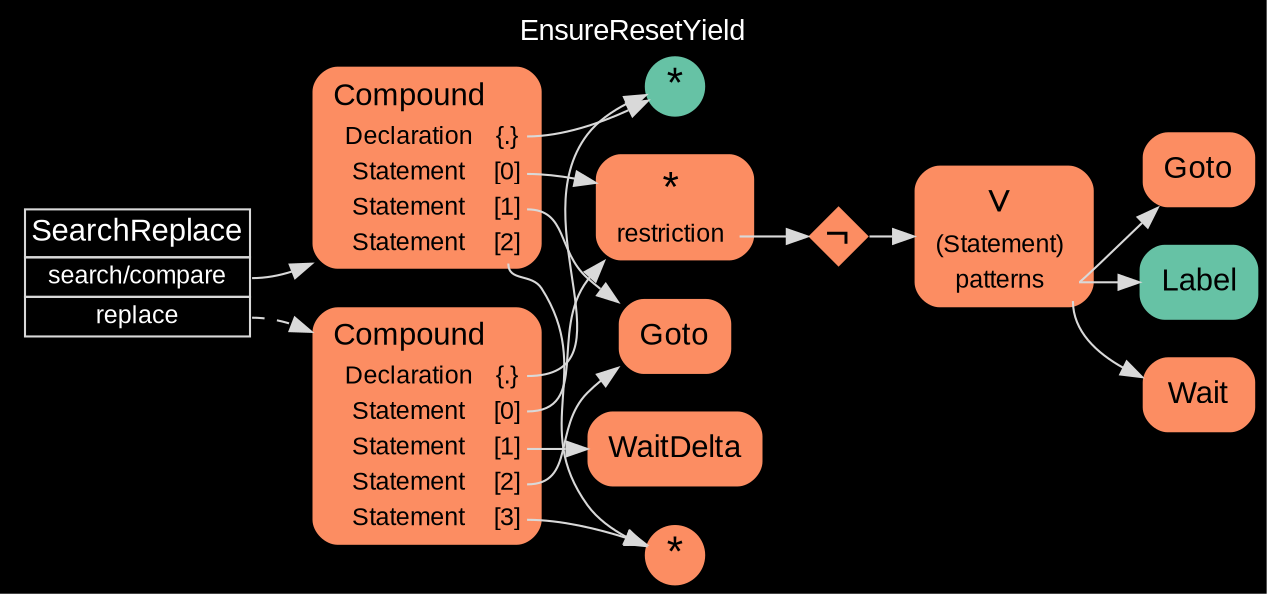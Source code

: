 digraph "EnsureResetYield" {
label = "EnsureResetYield"
labelloc = t
graph [
    rankdir = "LR"
    ranksep = 0.3
    bgcolor = black
    color = grey85
    fontcolor = white
    fontname = "Arial"
];
node [
    fontname = "Arial"
];
edge [
    fontname = "Arial"
];

// -------------------- transformation figure --------------------
// -------- block CR#B-4-55 ----------
"CR#B-4-55" [
    fillcolor = black
    fontsize = "12"
    fontcolor = grey60
    shape = "plaintext"
    label = <<TABLE BORDER="0" CELLBORDER="1" CELLSPACING="0">
     <TR><TD><FONT COLOR="white" POINT-SIZE="15">SearchReplace</FONT></TD></TR>
     <TR><TD PORT="port0"><FONT COLOR="white" POINT-SIZE="12">search/compare</FONT></TD></TR>
     <TR><TD PORT="port1"><FONT COLOR="white" POINT-SIZE="12">replace</FONT></TD></TR>
    </TABLE>>
    style = "filled"
    color = grey85
];

// -------- block #B-2-1090 ----------
"#B-2-1090" [
    fillcolor = "/set28/2"
    fontsize = "12"
    fontcolor = grey60
    shape = "plaintext"
    label = <<TABLE BORDER="0" CELLBORDER="0" CELLSPACING="0">
     <TR><TD><FONT COLOR="black" POINT-SIZE="15">Compound</FONT></TD></TR>
     <TR><TD><FONT COLOR="black" POINT-SIZE="12">Declaration</FONT></TD><TD PORT="port0"><FONT COLOR="black" POINT-SIZE="12">{.}</FONT></TD></TR>
     <TR><TD><FONT COLOR="black" POINT-SIZE="12">Statement</FONT></TD><TD PORT="port1"><FONT COLOR="black" POINT-SIZE="12">[0]</FONT></TD></TR>
     <TR><TD><FONT COLOR="black" POINT-SIZE="12">Statement</FONT></TD><TD PORT="port2"><FONT COLOR="black" POINT-SIZE="12">[1]</FONT></TD></TR>
     <TR><TD><FONT COLOR="black" POINT-SIZE="12">Statement</FONT></TD><TD PORT="port3"><FONT COLOR="black" POINT-SIZE="12">[2]</FONT></TD></TR>
    </TABLE>>
    style = "rounded,filled"
];

// -------- block #B-2-1092 ----------
"#B-2-1092" [
    fillcolor = "/set28/1"
    fontsize = "12"
    fontcolor = grey60
    shape = "circle"
    label = <<FONT COLOR="black" POINT-SIZE="20">*</FONT>>
    style = "filled"
    penwidth = 0.0
    fixedsize = true
    width = 0.4
    height = 0.4
];

// -------- block #B-2-1093 ----------
"#B-2-1093" [
    fillcolor = "/set28/2"
    fontsize = "12"
    fontcolor = grey60
    shape = "plaintext"
    label = <<TABLE BORDER="0" CELLBORDER="0" CELLSPACING="0">
     <TR><TD><FONT COLOR="black" POINT-SIZE="20">*</FONT></TD></TR>
     <TR><TD><FONT COLOR="black" POINT-SIZE="12">restriction</FONT></TD><TD PORT="port0"></TD></TR>
    </TABLE>>
    style = "rounded,filled"
];

// -------- block #B-2-1095 ----------
"#B-2-1095" [
    fillcolor = "/set28/2"
    fontsize = "12"
    fontcolor = grey60
    shape = "diamond"
    label = <<FONT COLOR="black" POINT-SIZE="20">¬</FONT>>
    style = "filled"
    penwidth = 0.0
    fixedsize = true
    width = 0.4
    height = 0.4
];

// -------- block #B-2-1096 ----------
"#B-2-1096" [
    fillcolor = "/set28/2"
    fontsize = "12"
    fontcolor = grey60
    shape = "plaintext"
    label = <<TABLE BORDER="0" CELLBORDER="0" CELLSPACING="0">
     <TR><TD><FONT COLOR="black" POINT-SIZE="20">∨</FONT></TD></TR>
     <TR><TD><FONT COLOR="black" POINT-SIZE="12">(Statement)</FONT></TD><TD PORT="port0"></TD></TR>
     <TR><TD><FONT COLOR="black" POINT-SIZE="12">patterns</FONT></TD><TD PORT="port1"></TD></TR>
    </TABLE>>
    style = "rounded,filled"
];

// -------- block #B-2-1101 ----------
"#B-2-1101" [
    fillcolor = "/set28/2"
    fontsize = "12"
    fontcolor = grey60
    shape = "plaintext"
    label = <<TABLE BORDER="0" CELLBORDER="0" CELLSPACING="0">
     <TR><TD><FONT COLOR="black" POINT-SIZE="15">Goto</FONT></TD></TR>
    </TABLE>>
    style = "rounded,filled"
];

// -------- block #B-2-1100 ----------
"#B-2-1100" [
    fillcolor = "/set28/1"
    fontsize = "12"
    fontcolor = grey60
    shape = "plaintext"
    label = <<TABLE BORDER="0" CELLBORDER="0" CELLSPACING="0">
     <TR><TD><FONT COLOR="black" POINT-SIZE="15">Label</FONT></TD></TR>
    </TABLE>>
    style = "rounded,filled"
];

// -------- block #B-2-1099 ----------
"#B-2-1099" [
    fillcolor = "/set28/2"
    fontsize = "12"
    fontcolor = grey60
    shape = "plaintext"
    label = <<TABLE BORDER="0" CELLBORDER="0" CELLSPACING="0">
     <TR><TD><FONT COLOR="black" POINT-SIZE="15">Wait</FONT></TD></TR>
    </TABLE>>
    style = "rounded,filled"
];

// -------- block #B-2-1097 ----------
"#B-2-1097" [
    fillcolor = "/set28/2"
    fontsize = "12"
    fontcolor = grey60
    shape = "plaintext"
    label = <<TABLE BORDER="0" CELLBORDER="0" CELLSPACING="0">
     <TR><TD><FONT COLOR="black" POINT-SIZE="15">Goto</FONT></TD></TR>
    </TABLE>>
    style = "rounded,filled"
];

// -------- block #B-2-1094 ----------
"#B-2-1094" [
    fillcolor = "/set28/2"
    fontsize = "12"
    fontcolor = grey60
    shape = "circle"
    label = <<FONT COLOR="black" POINT-SIZE="20">*</FONT>>
    style = "filled"
    penwidth = 0.0
    fixedsize = true
    width = 0.4
    height = 0.4
];

// -------- block #B-2-1091 ----------
"#B-2-1091" [
    fillcolor = "/set28/2"
    fontsize = "12"
    fontcolor = grey60
    shape = "plaintext"
    label = <<TABLE BORDER="0" CELLBORDER="0" CELLSPACING="0">
     <TR><TD><FONT COLOR="black" POINT-SIZE="15">Compound</FONT></TD></TR>
     <TR><TD><FONT COLOR="black" POINT-SIZE="12">Declaration</FONT></TD><TD PORT="port0"><FONT COLOR="black" POINT-SIZE="12">{.}</FONT></TD></TR>
     <TR><TD><FONT COLOR="black" POINT-SIZE="12">Statement</FONT></TD><TD PORT="port1"><FONT COLOR="black" POINT-SIZE="12">[0]</FONT></TD></TR>
     <TR><TD><FONT COLOR="black" POINT-SIZE="12">Statement</FONT></TD><TD PORT="port2"><FONT COLOR="black" POINT-SIZE="12">[1]</FONT></TD></TR>
     <TR><TD><FONT COLOR="black" POINT-SIZE="12">Statement</FONT></TD><TD PORT="port3"><FONT COLOR="black" POINT-SIZE="12">[2]</FONT></TD></TR>
     <TR><TD><FONT COLOR="black" POINT-SIZE="12">Statement</FONT></TD><TD PORT="port4"><FONT COLOR="black" POINT-SIZE="12">[3]</FONT></TD></TR>
    </TABLE>>
    style = "rounded,filled"
];

// -------- block #B-2-1098 ----------
"#B-2-1098" [
    fillcolor = "/set28/2"
    fontsize = "12"
    fontcolor = grey60
    shape = "plaintext"
    label = <<TABLE BORDER="0" CELLBORDER="0" CELLSPACING="0">
     <TR><TD><FONT COLOR="black" POINT-SIZE="15">WaitDelta</FONT></TD></TR>
    </TABLE>>
    style = "rounded,filled"
];

"CR#B-4-55":port0 -> "#B-2-1090" [
    color = grey85
    fontcolor = white
];

"CR#B-4-55":port1 -> "#B-2-1091" [
    style="dashed"
    color = grey85
    fontcolor = white
];

"#B-2-1090":port0 -> "#B-2-1092" [
    color = grey85
    fontcolor = white
];

"#B-2-1090":port1 -> "#B-2-1093" [
    color = grey85
    fontcolor = white
];

"#B-2-1090":port2 -> "#B-2-1097" [
    color = grey85
    fontcolor = white
];

"#B-2-1090":port3 -> "#B-2-1094" [
    color = grey85
    fontcolor = white
];

"#B-2-1093":port0 -> "#B-2-1095" [
    color = grey85
    fontcolor = white
];

"#B-2-1095" -> "#B-2-1096" [
    color = grey85
    fontcolor = white
];

"#B-2-1096":port1 -> "#B-2-1101" [
    color = grey85
    fontcolor = white
];

"#B-2-1096":port1 -> "#B-2-1100" [
    color = grey85
    fontcolor = white
];

"#B-2-1096":port1 -> "#B-2-1099" [
    color = grey85
    fontcolor = white
];

"#B-2-1091":port0 -> "#B-2-1092" [
    color = grey85
    fontcolor = white
];

"#B-2-1091":port1 -> "#B-2-1093" [
    color = grey85
    fontcolor = white
];

"#B-2-1091":port2 -> "#B-2-1098" [
    color = grey85
    fontcolor = white
];

"#B-2-1091":port3 -> "#B-2-1097" [
    color = grey85
    fontcolor = white
];

"#B-2-1091":port4 -> "#B-2-1094" [
    color = grey85
    fontcolor = white
];


}

